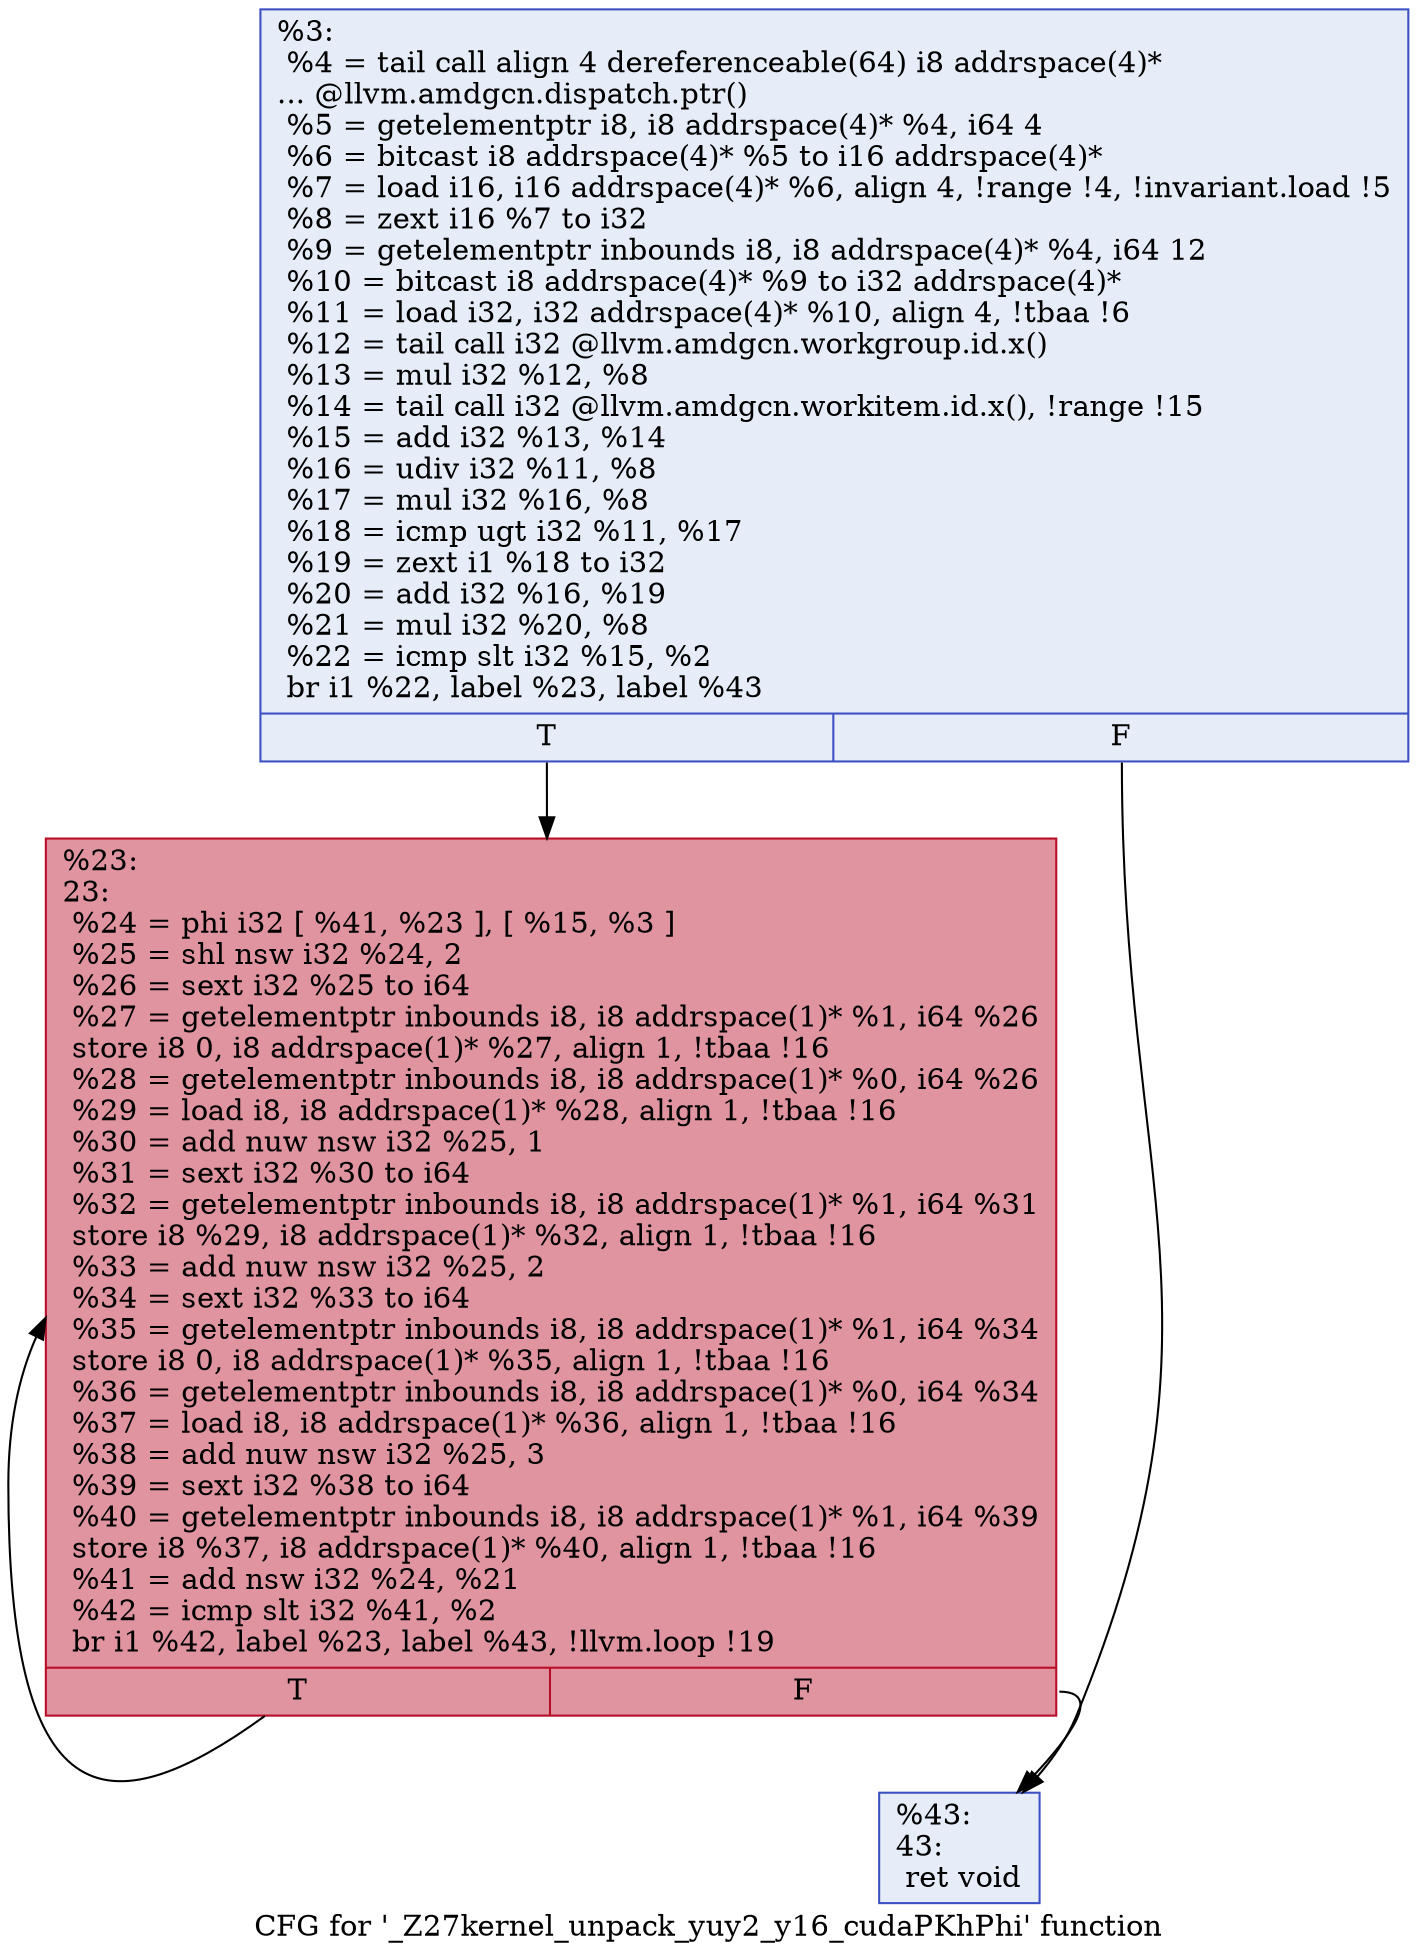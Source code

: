 digraph "CFG for '_Z27kernel_unpack_yuy2_y16_cudaPKhPhi' function" {
	label="CFG for '_Z27kernel_unpack_yuy2_y16_cudaPKhPhi' function";

	Node0x47a4640 [shape=record,color="#3d50c3ff", style=filled, fillcolor="#c7d7f070",label="{%3:\l  %4 = tail call align 4 dereferenceable(64) i8 addrspace(4)*\l... @llvm.amdgcn.dispatch.ptr()\l  %5 = getelementptr i8, i8 addrspace(4)* %4, i64 4\l  %6 = bitcast i8 addrspace(4)* %5 to i16 addrspace(4)*\l  %7 = load i16, i16 addrspace(4)* %6, align 4, !range !4, !invariant.load !5\l  %8 = zext i16 %7 to i32\l  %9 = getelementptr inbounds i8, i8 addrspace(4)* %4, i64 12\l  %10 = bitcast i8 addrspace(4)* %9 to i32 addrspace(4)*\l  %11 = load i32, i32 addrspace(4)* %10, align 4, !tbaa !6\l  %12 = tail call i32 @llvm.amdgcn.workgroup.id.x()\l  %13 = mul i32 %12, %8\l  %14 = tail call i32 @llvm.amdgcn.workitem.id.x(), !range !15\l  %15 = add i32 %13, %14\l  %16 = udiv i32 %11, %8\l  %17 = mul i32 %16, %8\l  %18 = icmp ugt i32 %11, %17\l  %19 = zext i1 %18 to i32\l  %20 = add i32 %16, %19\l  %21 = mul i32 %20, %8\l  %22 = icmp slt i32 %15, %2\l  br i1 %22, label %23, label %43\l|{<s0>T|<s1>F}}"];
	Node0x47a4640:s0 -> Node0x47a6c30;
	Node0x47a4640:s1 -> Node0x47a6cc0;
	Node0x47a6c30 [shape=record,color="#b70d28ff", style=filled, fillcolor="#b70d2870",label="{%23:\l23:                                               \l  %24 = phi i32 [ %41, %23 ], [ %15, %3 ]\l  %25 = shl nsw i32 %24, 2\l  %26 = sext i32 %25 to i64\l  %27 = getelementptr inbounds i8, i8 addrspace(1)* %1, i64 %26\l  store i8 0, i8 addrspace(1)* %27, align 1, !tbaa !16\l  %28 = getelementptr inbounds i8, i8 addrspace(1)* %0, i64 %26\l  %29 = load i8, i8 addrspace(1)* %28, align 1, !tbaa !16\l  %30 = add nuw nsw i32 %25, 1\l  %31 = sext i32 %30 to i64\l  %32 = getelementptr inbounds i8, i8 addrspace(1)* %1, i64 %31\l  store i8 %29, i8 addrspace(1)* %32, align 1, !tbaa !16\l  %33 = add nuw nsw i32 %25, 2\l  %34 = sext i32 %33 to i64\l  %35 = getelementptr inbounds i8, i8 addrspace(1)* %1, i64 %34\l  store i8 0, i8 addrspace(1)* %35, align 1, !tbaa !16\l  %36 = getelementptr inbounds i8, i8 addrspace(1)* %0, i64 %34\l  %37 = load i8, i8 addrspace(1)* %36, align 1, !tbaa !16\l  %38 = add nuw nsw i32 %25, 3\l  %39 = sext i32 %38 to i64\l  %40 = getelementptr inbounds i8, i8 addrspace(1)* %1, i64 %39\l  store i8 %37, i8 addrspace(1)* %40, align 1, !tbaa !16\l  %41 = add nsw i32 %24, %21\l  %42 = icmp slt i32 %41, %2\l  br i1 %42, label %23, label %43, !llvm.loop !19\l|{<s0>T|<s1>F}}"];
	Node0x47a6c30:s0 -> Node0x47a6c30;
	Node0x47a6c30:s1 -> Node0x47a6cc0;
	Node0x47a6cc0 [shape=record,color="#3d50c3ff", style=filled, fillcolor="#c7d7f070",label="{%43:\l43:                                               \l  ret void\l}"];
}
